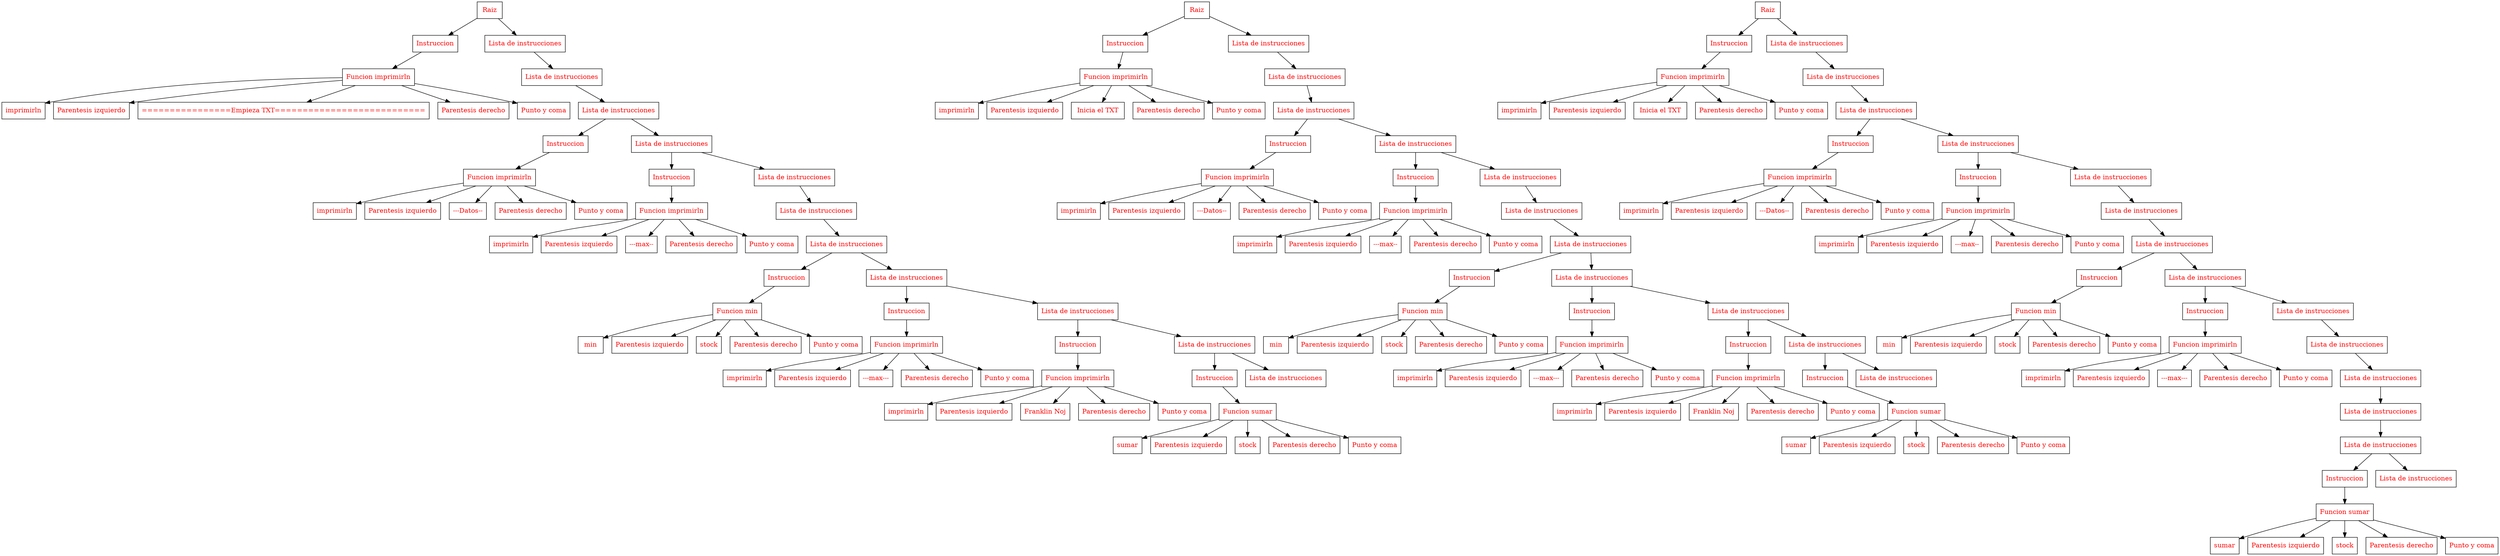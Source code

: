 // Graph20231028-233529
digraph {
	node [fillcolor=white fontcolor=red shape=box style=filled]
	nodo0 [label=Raiz]
	nodo1 [label=Instruccion]
	nodo2 [label="Funcion imprimirln"]
	nodo1 -> nodo2
	nodo3 [label=imprimirln]
	nodo2 -> nodo3
	nodo4 [label="Parentesis izquierdo"]
	nodo2 -> nodo4
	nodo5 [label="================Empieza TXT==========================="]
	nodo2 -> nodo5
	nodo6 [label="Parentesis derecho"]
	nodo2 -> nodo6
	nodo7 [label="Punto y coma"]
	nodo2 -> nodo7
	nodo0 -> nodo1
	nodo8 [label="Lista de instrucciones"]
	nodo0 -> nodo8
	nodo9 [label="Lista de instrucciones"]
	nodo8 -> nodo9
	nodo10 [label="Lista de instrucciones"]
	nodo9 -> nodo10
	nodo11 [label=Instruccion]
	nodo12 [label="Funcion imprimirln"]
	nodo11 -> nodo12
	nodo13 [label=imprimirln]
	nodo12 -> nodo13
	nodo14 [label="Parentesis izquierdo"]
	nodo12 -> nodo14
	nodo15 [label="---Datos--"]
	nodo12 -> nodo15
	nodo16 [label="Parentesis derecho"]
	nodo12 -> nodo16
	nodo17 [label="Punto y coma"]
	nodo12 -> nodo17
	nodo10 -> nodo11
	nodo18 [label="Lista de instrucciones"]
	nodo10 -> nodo18
	nodo19 [label=Instruccion]
	nodo20 [label="Funcion imprimirln"]
	nodo19 -> nodo20
	nodo21 [label=imprimirln]
	nodo20 -> nodo21
	nodo22 [label="Parentesis izquierdo"]
	nodo20 -> nodo22
	nodo23 [label="---max--"]
	nodo20 -> nodo23
	nodo24 [label="Parentesis derecho"]
	nodo20 -> nodo24
	nodo25 [label="Punto y coma"]
	nodo20 -> nodo25
	nodo18 -> nodo19
	nodo26 [label="Lista de instrucciones"]
	nodo18 -> nodo26
	nodo27 [label="Lista de instrucciones"]
	nodo26 -> nodo27
	nodo28 [label="Lista de instrucciones"]
	nodo27 -> nodo28
	nodo29 [label=Instruccion]
	nodo30 [label="Funcion min"]
	nodo29 -> nodo30
	nodo31 [label=min]
	nodo30 -> nodo31
	nodo32 [label="Parentesis izquierdo"]
	nodo30 -> nodo32
	nodo33 [label=stock]
	nodo30 -> nodo33
	nodo34 [label="Parentesis derecho"]
	nodo30 -> nodo34
	nodo35 [label="Punto y coma"]
	nodo30 -> nodo35
	nodo28 -> nodo29
	nodo36 [label="Lista de instrucciones"]
	nodo28 -> nodo36
	nodo37 [label=Instruccion]
	nodo38 [label="Funcion imprimirln"]
	nodo37 -> nodo38
	nodo39 [label=imprimirln]
	nodo38 -> nodo39
	nodo40 [label="Parentesis izquierdo"]
	nodo38 -> nodo40
	nodo41 [label="---max---"]
	nodo38 -> nodo41
	nodo42 [label="Parentesis derecho"]
	nodo38 -> nodo42
	nodo43 [label="Punto y coma"]
	nodo38 -> nodo43
	nodo36 -> nodo37
	nodo44 [label="Lista de instrucciones"]
	nodo36 -> nodo44
	nodo45 [label=Instruccion]
	nodo46 [label="Funcion imprimirln"]
	nodo45 -> nodo46
	nodo47 [label=imprimirln]
	nodo46 -> nodo47
	nodo48 [label="Parentesis izquierdo"]
	nodo46 -> nodo48
	nodo49 [label="Franklin Noj"]
	nodo46 -> nodo49
	nodo50 [label="Parentesis derecho"]
	nodo46 -> nodo50
	nodo51 [label="Punto y coma"]
	nodo46 -> nodo51
	nodo44 -> nodo45
	nodo52 [label="Lista de instrucciones"]
	nodo44 -> nodo52
	nodo53 [label=Instruccion]
	nodo54 [label="Funcion sumar"]
	nodo53 -> nodo54
	nodo55 [label=sumar]
	nodo54 -> nodo55
	nodo56 [label="Parentesis izquierdo"]
	nodo54 -> nodo56
	nodo57 [label=stock]
	nodo54 -> nodo57
	nodo58 [label="Parentesis derecho"]
	nodo54 -> nodo58
	nodo59 [label="Punto y coma"]
	nodo54 -> nodo59
	nodo52 -> nodo53
	nodo60 [label="Lista de instrucciones"]
	nodo52 -> nodo60
	nodo61 [label=Raiz]
	nodo62 [label=Instruccion]
	nodo63 [label="Funcion imprimirln"]
	nodo62 -> nodo63
	nodo64 [label=imprimirln]
	nodo63 -> nodo64
	nodo65 [label="Parentesis izquierdo"]
	nodo63 -> nodo65
	nodo66 [label=" Inicia el TXT "]
	nodo63 -> nodo66
	nodo67 [label="Parentesis derecho"]
	nodo63 -> nodo67
	nodo68 [label="Punto y coma"]
	nodo63 -> nodo68
	nodo61 -> nodo62
	nodo69 [label="Lista de instrucciones"]
	nodo61 -> nodo69
	nodo70 [label="Lista de instrucciones"]
	nodo69 -> nodo70
	nodo71 [label="Lista de instrucciones"]
	nodo70 -> nodo71
	nodo72 [label=Instruccion]
	nodo73 [label="Funcion imprimirln"]
	nodo72 -> nodo73
	nodo74 [label=imprimirln]
	nodo73 -> nodo74
	nodo75 [label="Parentesis izquierdo"]
	nodo73 -> nodo75
	nodo76 [label="---Datos--"]
	nodo73 -> nodo76
	nodo77 [label="Parentesis derecho"]
	nodo73 -> nodo77
	nodo78 [label="Punto y coma"]
	nodo73 -> nodo78
	nodo71 -> nodo72
	nodo79 [label="Lista de instrucciones"]
	nodo71 -> nodo79
	nodo80 [label=Instruccion]
	nodo81 [label="Funcion imprimirln"]
	nodo80 -> nodo81
	nodo82 [label=imprimirln]
	nodo81 -> nodo82
	nodo83 [label="Parentesis izquierdo"]
	nodo81 -> nodo83
	nodo84 [label="---max--"]
	nodo81 -> nodo84
	nodo85 [label="Parentesis derecho"]
	nodo81 -> nodo85
	nodo86 [label="Punto y coma"]
	nodo81 -> nodo86
	nodo79 -> nodo80
	nodo87 [label="Lista de instrucciones"]
	nodo79 -> nodo87
	nodo88 [label="Lista de instrucciones"]
	nodo87 -> nodo88
	nodo89 [label="Lista de instrucciones"]
	nodo88 -> nodo89
	nodo90 [label=Instruccion]
	nodo91 [label="Funcion min"]
	nodo90 -> nodo91
	nodo92 [label=min]
	nodo91 -> nodo92
	nodo93 [label="Parentesis izquierdo"]
	nodo91 -> nodo93
	nodo94 [label=stock]
	nodo91 -> nodo94
	nodo95 [label="Parentesis derecho"]
	nodo91 -> nodo95
	nodo96 [label="Punto y coma"]
	nodo91 -> nodo96
	nodo89 -> nodo90
	nodo97 [label="Lista de instrucciones"]
	nodo89 -> nodo97
	nodo98 [label=Instruccion]
	nodo99 [label="Funcion imprimirln"]
	nodo98 -> nodo99
	nodo100 [label=imprimirln]
	nodo99 -> nodo100
	nodo101 [label="Parentesis izquierdo"]
	nodo99 -> nodo101
	nodo102 [label="---max---"]
	nodo99 -> nodo102
	nodo103 [label="Parentesis derecho"]
	nodo99 -> nodo103
	nodo104 [label="Punto y coma"]
	nodo99 -> nodo104
	nodo97 -> nodo98
	nodo105 [label="Lista de instrucciones"]
	nodo97 -> nodo105
	nodo106 [label=Instruccion]
	nodo107 [label="Funcion imprimirln"]
	nodo106 -> nodo107
	nodo108 [label=imprimirln]
	nodo107 -> nodo108
	nodo109 [label="Parentesis izquierdo"]
	nodo107 -> nodo109
	nodo110 [label="Franklin Noj"]
	nodo107 -> nodo110
	nodo111 [label="Parentesis derecho"]
	nodo107 -> nodo111
	nodo112 [label="Punto y coma"]
	nodo107 -> nodo112
	nodo105 -> nodo106
	nodo113 [label="Lista de instrucciones"]
	nodo105 -> nodo113
	nodo114 [label=Instruccion]
	nodo115 [label="Funcion sumar"]
	nodo114 -> nodo115
	nodo116 [label=sumar]
	nodo115 -> nodo116
	nodo117 [label="Parentesis izquierdo"]
	nodo115 -> nodo117
	nodo118 [label=stock]
	nodo115 -> nodo118
	nodo119 [label="Parentesis derecho"]
	nodo115 -> nodo119
	nodo120 [label="Punto y coma"]
	nodo115 -> nodo120
	nodo113 -> nodo114
	nodo121 [label="Lista de instrucciones"]
	nodo113 -> nodo121
	nodo122 [label=Raiz]
	nodo123 [label=Instruccion]
	nodo124 [label="Funcion imprimirln"]
	nodo123 -> nodo124
	nodo125 [label=imprimirln]
	nodo124 -> nodo125
	nodo126 [label="Parentesis izquierdo"]
	nodo124 -> nodo126
	nodo127 [label=" Inicia el TXT "]
	nodo124 -> nodo127
	nodo128 [label="Parentesis derecho"]
	nodo124 -> nodo128
	nodo129 [label="Punto y coma"]
	nodo124 -> nodo129
	nodo122 -> nodo123
	nodo130 [label="Lista de instrucciones"]
	nodo122 -> nodo130
	nodo131 [label="Lista de instrucciones"]
	nodo130 -> nodo131
	nodo132 [label="Lista de instrucciones"]
	nodo131 -> nodo132
	nodo133 [label=Instruccion]
	nodo134 [label="Funcion imprimirln"]
	nodo133 -> nodo134
	nodo135 [label=imprimirln]
	nodo134 -> nodo135
	nodo136 [label="Parentesis izquierdo"]
	nodo134 -> nodo136
	nodo137 [label="---Datos--"]
	nodo134 -> nodo137
	nodo138 [label="Parentesis derecho"]
	nodo134 -> nodo138
	nodo139 [label="Punto y coma"]
	nodo134 -> nodo139
	nodo132 -> nodo133
	nodo140 [label="Lista de instrucciones"]
	nodo132 -> nodo140
	nodo141 [label=Instruccion]
	nodo142 [label="Funcion imprimirln"]
	nodo141 -> nodo142
	nodo143 [label=imprimirln]
	nodo142 -> nodo143
	nodo144 [label="Parentesis izquierdo"]
	nodo142 -> nodo144
	nodo145 [label="---max--"]
	nodo142 -> nodo145
	nodo146 [label="Parentesis derecho"]
	nodo142 -> nodo146
	nodo147 [label="Punto y coma"]
	nodo142 -> nodo147
	nodo140 -> nodo141
	nodo148 [label="Lista de instrucciones"]
	nodo140 -> nodo148
	nodo149 [label="Lista de instrucciones"]
	nodo148 -> nodo149
	nodo150 [label="Lista de instrucciones"]
	nodo149 -> nodo150
	nodo151 [label=Instruccion]
	nodo152 [label="Funcion min"]
	nodo151 -> nodo152
	nodo153 [label=min]
	nodo152 -> nodo153
	nodo154 [label="Parentesis izquierdo"]
	nodo152 -> nodo154
	nodo155 [label=stock]
	nodo152 -> nodo155
	nodo156 [label="Parentesis derecho"]
	nodo152 -> nodo156
	nodo157 [label="Punto y coma"]
	nodo152 -> nodo157
	nodo150 -> nodo151
	nodo158 [label="Lista de instrucciones"]
	nodo150 -> nodo158
	nodo159 [label=Instruccion]
	nodo160 [label="Funcion imprimirln"]
	nodo159 -> nodo160
	nodo161 [label=imprimirln]
	nodo160 -> nodo161
	nodo162 [label="Parentesis izquierdo"]
	nodo160 -> nodo162
	nodo163 [label="---max---"]
	nodo160 -> nodo163
	nodo164 [label="Parentesis derecho"]
	nodo160 -> nodo164
	nodo165 [label="Punto y coma"]
	nodo160 -> nodo165
	nodo158 -> nodo159
	nodo166 [label="Lista de instrucciones"]
	nodo158 -> nodo166
	nodo167 [label="Lista de instrucciones"]
	nodo166 -> nodo167
	nodo168 [label="Lista de instrucciones"]
	nodo167 -> nodo168
	nodo169 [label="Lista de instrucciones"]
	nodo168 -> nodo169
	nodo170 [label="Lista de instrucciones"]
	nodo169 -> nodo170
	nodo171 [label=Instruccion]
	nodo172 [label="Funcion sumar"]
	nodo171 -> nodo172
	nodo173 [label=sumar]
	nodo172 -> nodo173
	nodo174 [label="Parentesis izquierdo"]
	nodo172 -> nodo174
	nodo175 [label=stock]
	nodo172 -> nodo175
	nodo176 [label="Parentesis derecho"]
	nodo172 -> nodo176
	nodo177 [label="Punto y coma"]
	nodo172 -> nodo177
	nodo170 -> nodo171
	nodo178 [label="Lista de instrucciones"]
	nodo170 -> nodo178
}

